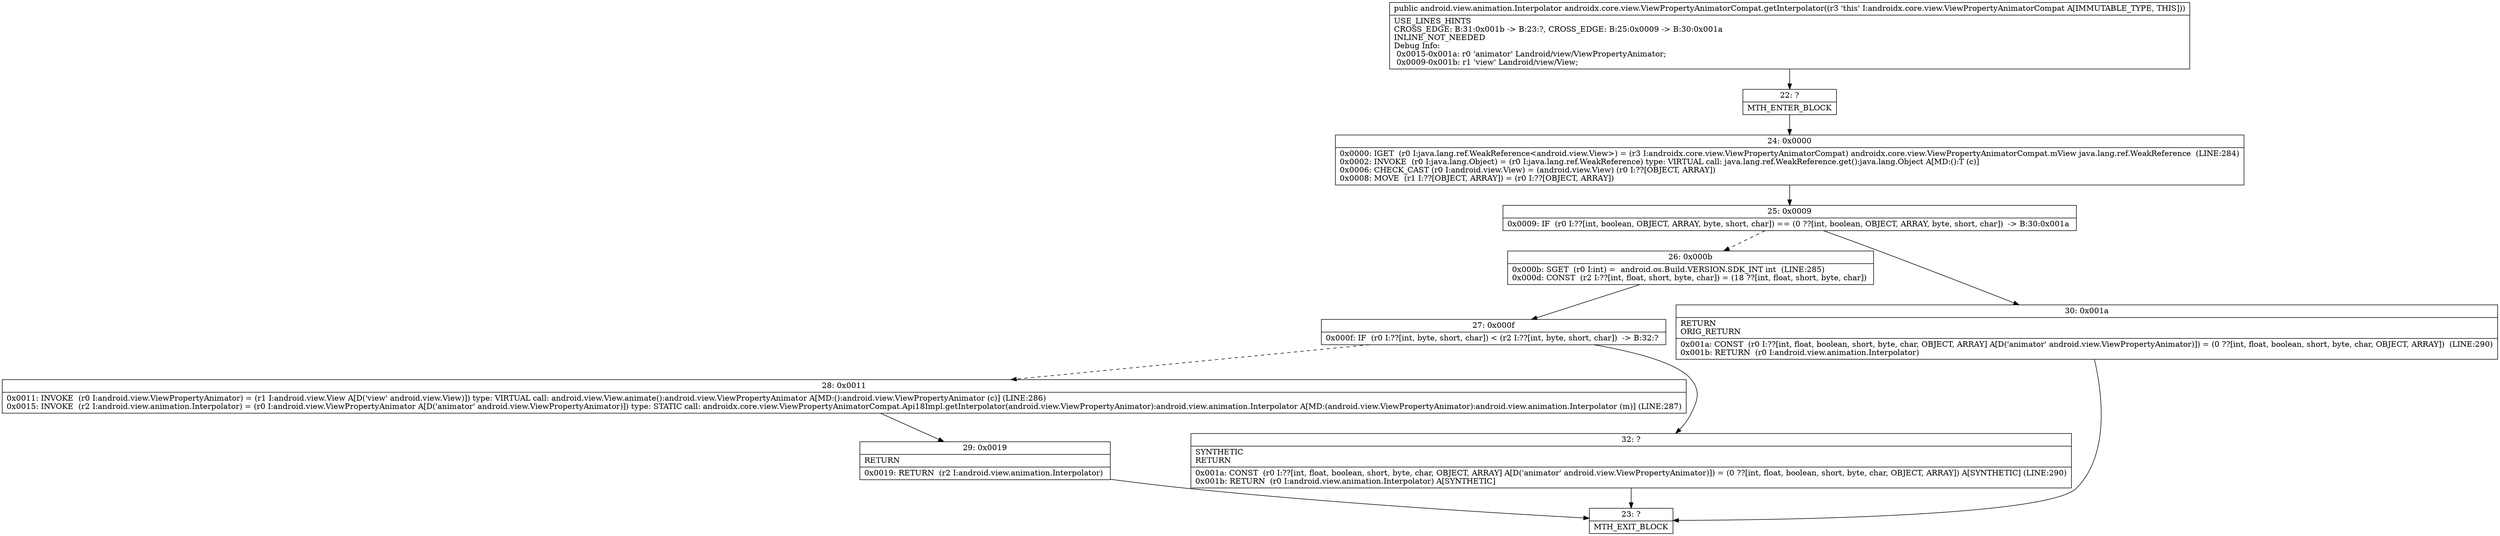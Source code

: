 digraph "CFG forandroidx.core.view.ViewPropertyAnimatorCompat.getInterpolator()Landroid\/view\/animation\/Interpolator;" {
Node_22 [shape=record,label="{22\:\ ?|MTH_ENTER_BLOCK\l}"];
Node_24 [shape=record,label="{24\:\ 0x0000|0x0000: IGET  (r0 I:java.lang.ref.WeakReference\<android.view.View\>) = (r3 I:androidx.core.view.ViewPropertyAnimatorCompat) androidx.core.view.ViewPropertyAnimatorCompat.mView java.lang.ref.WeakReference  (LINE:284)\l0x0002: INVOKE  (r0 I:java.lang.Object) = (r0 I:java.lang.ref.WeakReference) type: VIRTUAL call: java.lang.ref.WeakReference.get():java.lang.Object A[MD:():T (c)]\l0x0006: CHECK_CAST (r0 I:android.view.View) = (android.view.View) (r0 I:??[OBJECT, ARRAY]) \l0x0008: MOVE  (r1 I:??[OBJECT, ARRAY]) = (r0 I:??[OBJECT, ARRAY]) \l}"];
Node_25 [shape=record,label="{25\:\ 0x0009|0x0009: IF  (r0 I:??[int, boolean, OBJECT, ARRAY, byte, short, char]) == (0 ??[int, boolean, OBJECT, ARRAY, byte, short, char])  \-\> B:30:0x001a \l}"];
Node_26 [shape=record,label="{26\:\ 0x000b|0x000b: SGET  (r0 I:int) =  android.os.Build.VERSION.SDK_INT int  (LINE:285)\l0x000d: CONST  (r2 I:??[int, float, short, byte, char]) = (18 ??[int, float, short, byte, char]) \l}"];
Node_27 [shape=record,label="{27\:\ 0x000f|0x000f: IF  (r0 I:??[int, byte, short, char]) \< (r2 I:??[int, byte, short, char])  \-\> B:32:? \l}"];
Node_28 [shape=record,label="{28\:\ 0x0011|0x0011: INVOKE  (r0 I:android.view.ViewPropertyAnimator) = (r1 I:android.view.View A[D('view' android.view.View)]) type: VIRTUAL call: android.view.View.animate():android.view.ViewPropertyAnimator A[MD:():android.view.ViewPropertyAnimator (c)] (LINE:286)\l0x0015: INVOKE  (r2 I:android.view.animation.Interpolator) = (r0 I:android.view.ViewPropertyAnimator A[D('animator' android.view.ViewPropertyAnimator)]) type: STATIC call: androidx.core.view.ViewPropertyAnimatorCompat.Api18Impl.getInterpolator(android.view.ViewPropertyAnimator):android.view.animation.Interpolator A[MD:(android.view.ViewPropertyAnimator):android.view.animation.Interpolator (m)] (LINE:287)\l}"];
Node_29 [shape=record,label="{29\:\ 0x0019|RETURN\l|0x0019: RETURN  (r2 I:android.view.animation.Interpolator) \l}"];
Node_23 [shape=record,label="{23\:\ ?|MTH_EXIT_BLOCK\l}"];
Node_32 [shape=record,label="{32\:\ ?|SYNTHETIC\lRETURN\l|0x001a: CONST  (r0 I:??[int, float, boolean, short, byte, char, OBJECT, ARRAY] A[D('animator' android.view.ViewPropertyAnimator)]) = (0 ??[int, float, boolean, short, byte, char, OBJECT, ARRAY]) A[SYNTHETIC] (LINE:290)\l0x001b: RETURN  (r0 I:android.view.animation.Interpolator) A[SYNTHETIC]\l}"];
Node_30 [shape=record,label="{30\:\ 0x001a|RETURN\lORIG_RETURN\l|0x001a: CONST  (r0 I:??[int, float, boolean, short, byte, char, OBJECT, ARRAY] A[D('animator' android.view.ViewPropertyAnimator)]) = (0 ??[int, float, boolean, short, byte, char, OBJECT, ARRAY])  (LINE:290)\l0x001b: RETURN  (r0 I:android.view.animation.Interpolator) \l}"];
MethodNode[shape=record,label="{public android.view.animation.Interpolator androidx.core.view.ViewPropertyAnimatorCompat.getInterpolator((r3 'this' I:androidx.core.view.ViewPropertyAnimatorCompat A[IMMUTABLE_TYPE, THIS]))  | USE_LINES_HINTS\lCROSS_EDGE: B:31:0x001b \-\> B:23:?, CROSS_EDGE: B:25:0x0009 \-\> B:30:0x001a\lINLINE_NOT_NEEDED\lDebug Info:\l  0x0015\-0x001a: r0 'animator' Landroid\/view\/ViewPropertyAnimator;\l  0x0009\-0x001b: r1 'view' Landroid\/view\/View;\l}"];
MethodNode -> Node_22;Node_22 -> Node_24;
Node_24 -> Node_25;
Node_25 -> Node_26[style=dashed];
Node_25 -> Node_30;
Node_26 -> Node_27;
Node_27 -> Node_28[style=dashed];
Node_27 -> Node_32;
Node_28 -> Node_29;
Node_29 -> Node_23;
Node_32 -> Node_23;
Node_30 -> Node_23;
}

